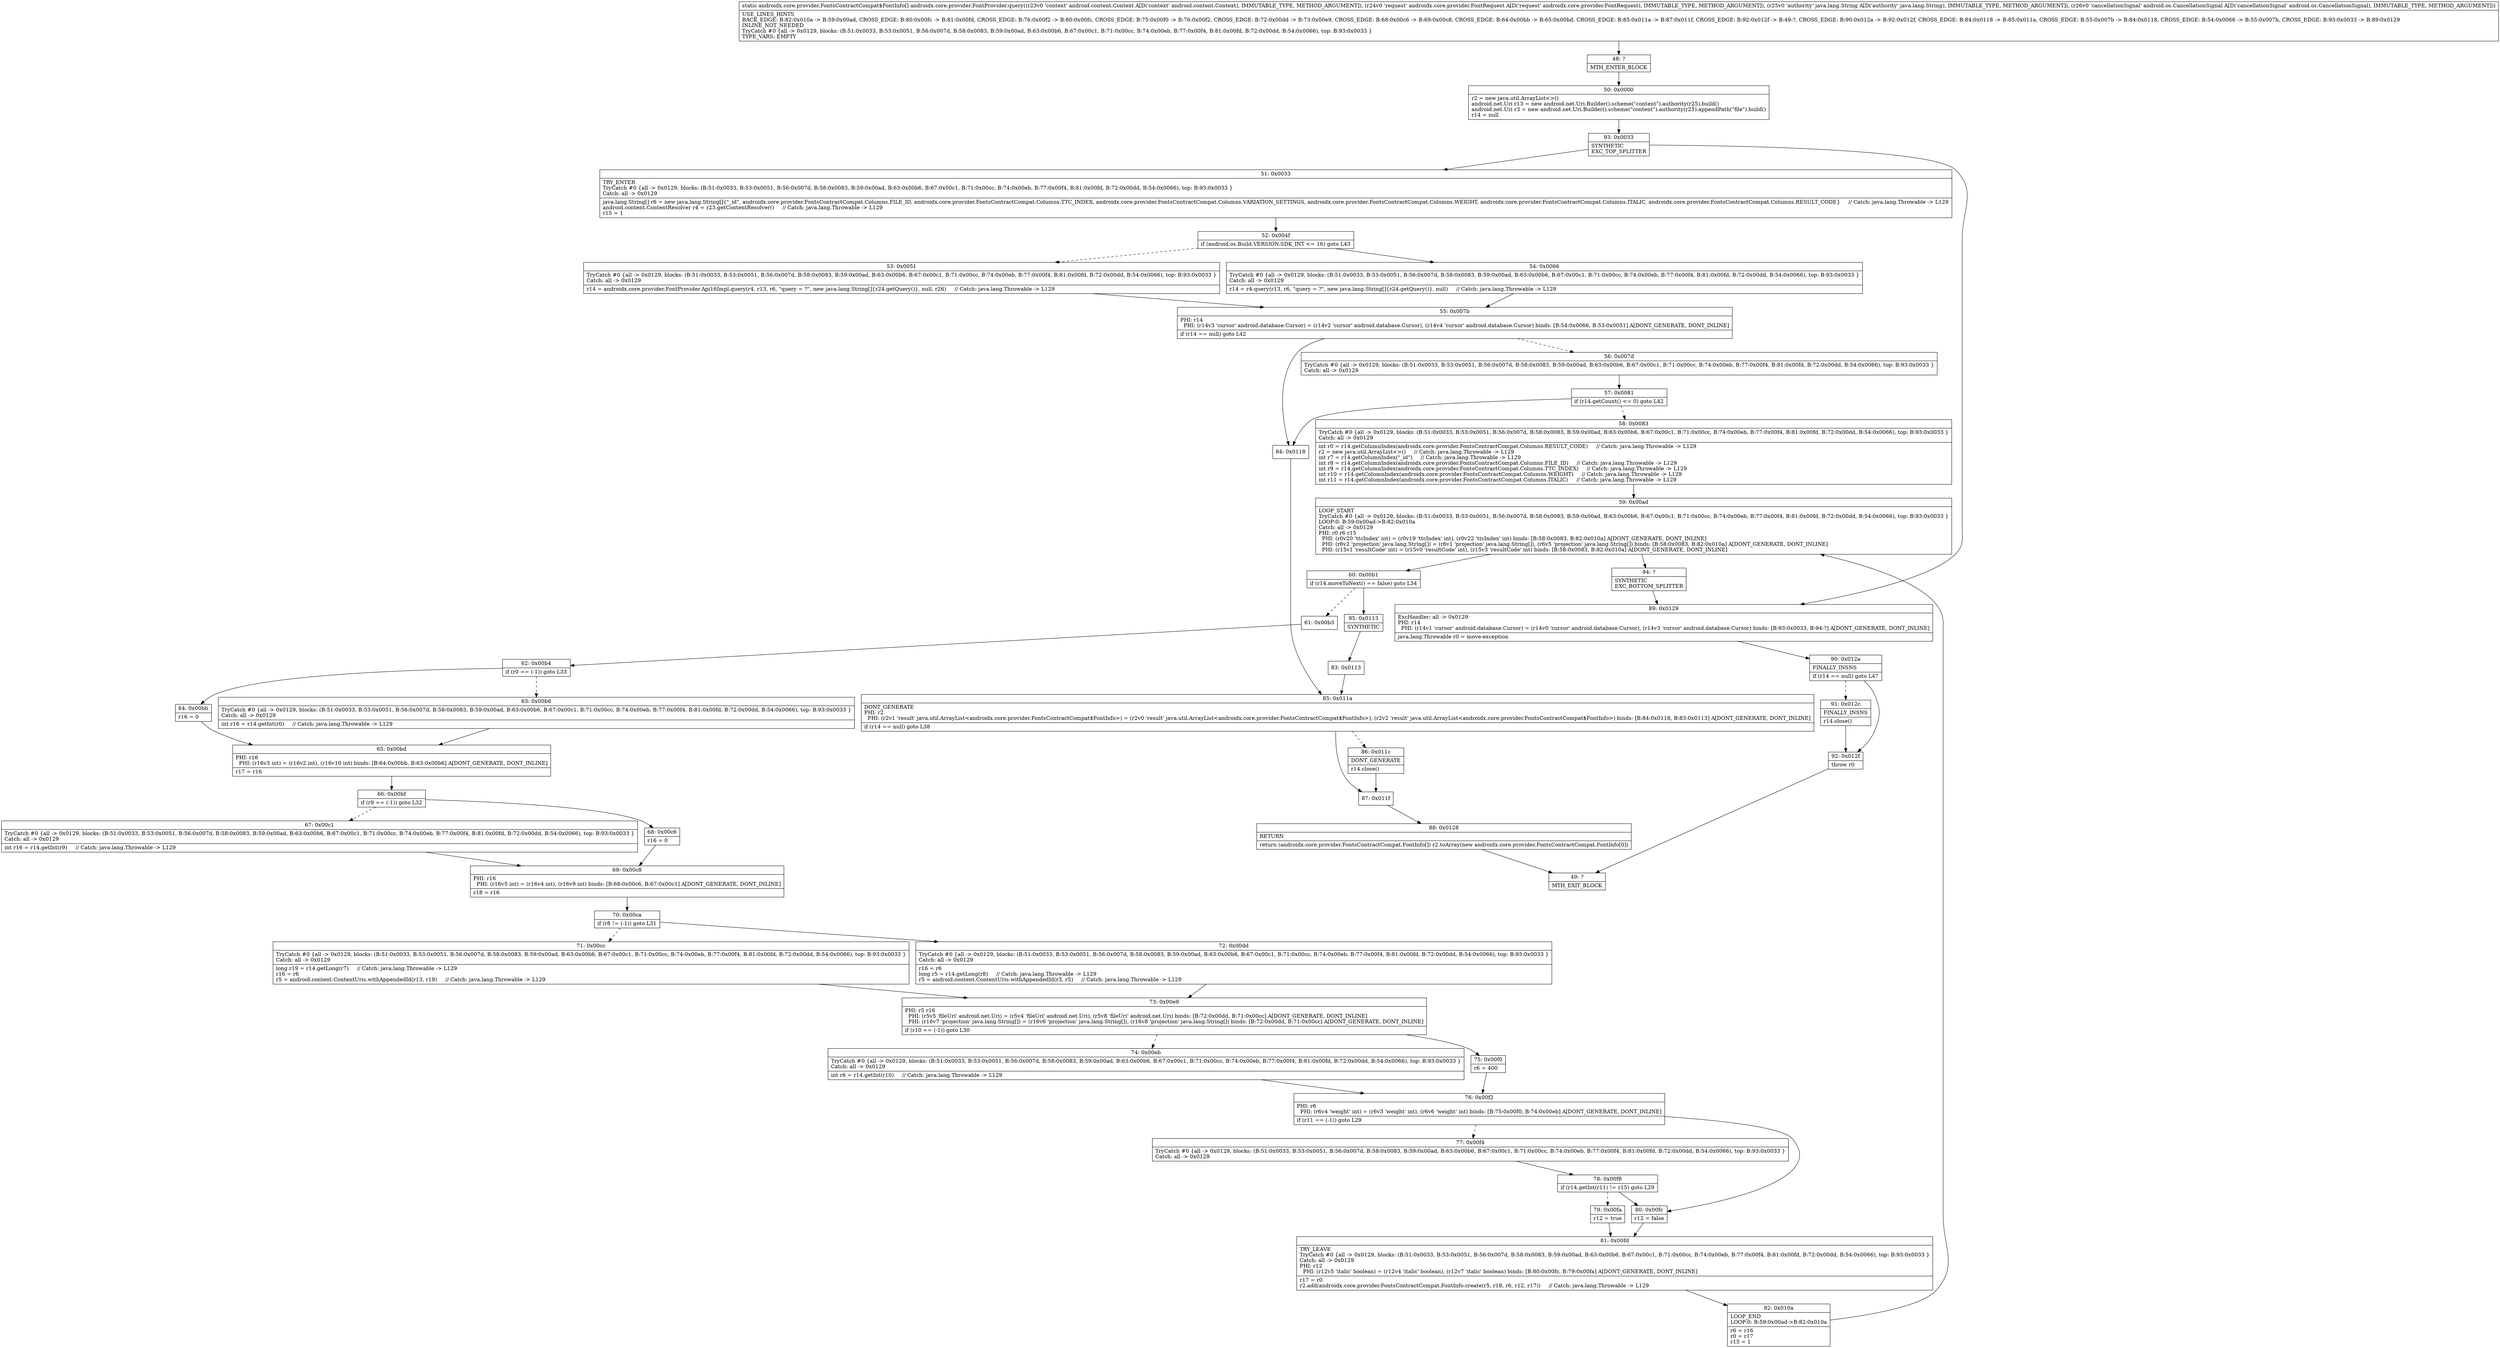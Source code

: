 digraph "CFG forandroidx.core.provider.FontProvider.query(Landroid\/content\/Context;Landroidx\/core\/provider\/FontRequest;Ljava\/lang\/String;Landroid\/os\/CancellationSignal;)[Landroidx\/core\/provider\/FontsContractCompat$FontInfo;" {
Node_48 [shape=record,label="{48\:\ ?|MTH_ENTER_BLOCK\l}"];
Node_50 [shape=record,label="{50\:\ 0x0000|r2 = new java.util.ArrayList\<\>()\landroid.net.Uri r13 = new android.net.Uri.Builder().scheme(\"content\").authority(r25).build()\landroid.net.Uri r3 = new android.net.Uri.Builder().scheme(\"content\").authority(r25).appendPath(\"file\").build()\lr14 = null\l}"];
Node_93 [shape=record,label="{93\:\ 0x0033|SYNTHETIC\lEXC_TOP_SPLITTER\l}"];
Node_51 [shape=record,label="{51\:\ 0x0033|TRY_ENTER\lTryCatch #0 \{all \-\> 0x0129, blocks: (B:51:0x0033, B:53:0x0051, B:56:0x007d, B:58:0x0083, B:59:0x00ad, B:63:0x00b6, B:67:0x00c1, B:71:0x00cc, B:74:0x00eb, B:77:0x00f4, B:81:0x00fd, B:72:0x00dd, B:54:0x0066), top: B:93:0x0033 \}\lCatch: all \-\> 0x0129\l|java.lang.String[] r6 = new java.lang.String[]\{\"_id\", androidx.core.provider.FontsContractCompat.Columns.FILE_ID, androidx.core.provider.FontsContractCompat.Columns.TTC_INDEX, androidx.core.provider.FontsContractCompat.Columns.VARIATION_SETTINGS, androidx.core.provider.FontsContractCompat.Columns.WEIGHT, androidx.core.provider.FontsContractCompat.Columns.ITALIC, androidx.core.provider.FontsContractCompat.Columns.RESULT_CODE\}     \/\/ Catch: java.lang.Throwable \-\> L129\landroid.content.ContentResolver r4 = r23.getContentResolver()     \/\/ Catch: java.lang.Throwable \-\> L129\lr15 = 1\l}"];
Node_52 [shape=record,label="{52\:\ 0x004f|if (android.os.Build.VERSION.SDK_INT \<= 16) goto L43\l}"];
Node_53 [shape=record,label="{53\:\ 0x0051|TryCatch #0 \{all \-\> 0x0129, blocks: (B:51:0x0033, B:53:0x0051, B:56:0x007d, B:58:0x0083, B:59:0x00ad, B:63:0x00b6, B:67:0x00c1, B:71:0x00cc, B:74:0x00eb, B:77:0x00f4, B:81:0x00fd, B:72:0x00dd, B:54:0x0066), top: B:93:0x0033 \}\lCatch: all \-\> 0x0129\l|r14 = androidx.core.provider.FontProvider.Api16Impl.query(r4, r13, r6, \"query = ?\", new java.lang.String[]\{r24.getQuery()\}, null, r26)     \/\/ Catch: java.lang.Throwable \-\> L129\l}"];
Node_55 [shape=record,label="{55\:\ 0x007b|PHI: r14 \l  PHI: (r14v3 'cursor' android.database.Cursor) = (r14v2 'cursor' android.database.Cursor), (r14v4 'cursor' android.database.Cursor) binds: [B:54:0x0066, B:53:0x0051] A[DONT_GENERATE, DONT_INLINE]\l|if (r14 == null) goto L42\l}"];
Node_56 [shape=record,label="{56\:\ 0x007d|TryCatch #0 \{all \-\> 0x0129, blocks: (B:51:0x0033, B:53:0x0051, B:56:0x007d, B:58:0x0083, B:59:0x00ad, B:63:0x00b6, B:67:0x00c1, B:71:0x00cc, B:74:0x00eb, B:77:0x00f4, B:81:0x00fd, B:72:0x00dd, B:54:0x0066), top: B:93:0x0033 \}\lCatch: all \-\> 0x0129\l}"];
Node_57 [shape=record,label="{57\:\ 0x0081|if (r14.getCount() \<= 0) goto L42\l}"];
Node_58 [shape=record,label="{58\:\ 0x0083|TryCatch #0 \{all \-\> 0x0129, blocks: (B:51:0x0033, B:53:0x0051, B:56:0x007d, B:58:0x0083, B:59:0x00ad, B:63:0x00b6, B:67:0x00c1, B:71:0x00cc, B:74:0x00eb, B:77:0x00f4, B:81:0x00fd, B:72:0x00dd, B:54:0x0066), top: B:93:0x0033 \}\lCatch: all \-\> 0x0129\l|int r0 = r14.getColumnIndex(androidx.core.provider.FontsContractCompat.Columns.RESULT_CODE)     \/\/ Catch: java.lang.Throwable \-\> L129\lr2 = new java.util.ArrayList\<\>()     \/\/ Catch: java.lang.Throwable \-\> L129\lint r7 = r14.getColumnIndex(\"_id\")     \/\/ Catch: java.lang.Throwable \-\> L129\lint r8 = r14.getColumnIndex(androidx.core.provider.FontsContractCompat.Columns.FILE_ID)     \/\/ Catch: java.lang.Throwable \-\> L129\lint r9 = r14.getColumnIndex(androidx.core.provider.FontsContractCompat.Columns.TTC_INDEX)     \/\/ Catch: java.lang.Throwable \-\> L129\lint r10 = r14.getColumnIndex(androidx.core.provider.FontsContractCompat.Columns.WEIGHT)     \/\/ Catch: java.lang.Throwable \-\> L129\lint r11 = r14.getColumnIndex(androidx.core.provider.FontsContractCompat.Columns.ITALIC)     \/\/ Catch: java.lang.Throwable \-\> L129\l}"];
Node_59 [shape=record,label="{59\:\ 0x00ad|LOOP_START\lTryCatch #0 \{all \-\> 0x0129, blocks: (B:51:0x0033, B:53:0x0051, B:56:0x007d, B:58:0x0083, B:59:0x00ad, B:63:0x00b6, B:67:0x00c1, B:71:0x00cc, B:74:0x00eb, B:77:0x00f4, B:81:0x00fd, B:72:0x00dd, B:54:0x0066), top: B:93:0x0033 \}\lLOOP:0: B:59:0x00ad\-\>B:82:0x010a\lCatch: all \-\> 0x0129\lPHI: r0 r6 r15 \l  PHI: (r0v20 'ttcIndex' int) = (r0v19 'ttcIndex' int), (r0v22 'ttcIndex' int) binds: [B:58:0x0083, B:82:0x010a] A[DONT_GENERATE, DONT_INLINE]\l  PHI: (r6v2 'projection' java.lang.String[]) = (r6v1 'projection' java.lang.String[]), (r6v5 'projection' java.lang.String[]) binds: [B:58:0x0083, B:82:0x010a] A[DONT_GENERATE, DONT_INLINE]\l  PHI: (r15v1 'resultCode' int) = (r15v0 'resultCode' int), (r15v3 'resultCode' int) binds: [B:58:0x0083, B:82:0x010a] A[DONT_GENERATE, DONT_INLINE]\l}"];
Node_60 [shape=record,label="{60\:\ 0x00b1|if (r14.moveToNext() == false) goto L34\l}"];
Node_61 [shape=record,label="{61\:\ 0x00b3}"];
Node_62 [shape=record,label="{62\:\ 0x00b4|if (r0 == (\-1)) goto L33\l}"];
Node_63 [shape=record,label="{63\:\ 0x00b6|TryCatch #0 \{all \-\> 0x0129, blocks: (B:51:0x0033, B:53:0x0051, B:56:0x007d, B:58:0x0083, B:59:0x00ad, B:63:0x00b6, B:67:0x00c1, B:71:0x00cc, B:74:0x00eb, B:77:0x00f4, B:81:0x00fd, B:72:0x00dd, B:54:0x0066), top: B:93:0x0033 \}\lCatch: all \-\> 0x0129\l|int r16 = r14.getInt(r0)     \/\/ Catch: java.lang.Throwable \-\> L129\l}"];
Node_65 [shape=record,label="{65\:\ 0x00bd|PHI: r16 \l  PHI: (r16v3 int) = (r16v2 int), (r16v10 int) binds: [B:64:0x00bb, B:63:0x00b6] A[DONT_GENERATE, DONT_INLINE]\l|r17 = r16\l}"];
Node_66 [shape=record,label="{66\:\ 0x00bf|if (r9 == (\-1)) goto L32\l}"];
Node_67 [shape=record,label="{67\:\ 0x00c1|TryCatch #0 \{all \-\> 0x0129, blocks: (B:51:0x0033, B:53:0x0051, B:56:0x007d, B:58:0x0083, B:59:0x00ad, B:63:0x00b6, B:67:0x00c1, B:71:0x00cc, B:74:0x00eb, B:77:0x00f4, B:81:0x00fd, B:72:0x00dd, B:54:0x0066), top: B:93:0x0033 \}\lCatch: all \-\> 0x0129\l|int r16 = r14.getInt(r9)     \/\/ Catch: java.lang.Throwable \-\> L129\l}"];
Node_69 [shape=record,label="{69\:\ 0x00c8|PHI: r16 \l  PHI: (r16v5 int) = (r16v4 int), (r16v9 int) binds: [B:68:0x00c6, B:67:0x00c1] A[DONT_GENERATE, DONT_INLINE]\l|r18 = r16\l}"];
Node_70 [shape=record,label="{70\:\ 0x00ca|if (r8 != (\-1)) goto L31\l}"];
Node_71 [shape=record,label="{71\:\ 0x00cc|TryCatch #0 \{all \-\> 0x0129, blocks: (B:51:0x0033, B:53:0x0051, B:56:0x007d, B:58:0x0083, B:59:0x00ad, B:63:0x00b6, B:67:0x00c1, B:71:0x00cc, B:74:0x00eb, B:77:0x00f4, B:81:0x00fd, B:72:0x00dd, B:54:0x0066), top: B:93:0x0033 \}\lCatch: all \-\> 0x0129\l|long r19 = r14.getLong(r7)     \/\/ Catch: java.lang.Throwable \-\> L129\lr16 = r6\lr5 = android.content.ContentUris.withAppendedId(r13, r19)     \/\/ Catch: java.lang.Throwable \-\> L129\l}"];
Node_73 [shape=record,label="{73\:\ 0x00e9|PHI: r5 r16 \l  PHI: (r5v5 'fileUri' android.net.Uri) = (r5v4 'fileUri' android.net.Uri), (r5v8 'fileUri' android.net.Uri) binds: [B:72:0x00dd, B:71:0x00cc] A[DONT_GENERATE, DONT_INLINE]\l  PHI: (r16v7 'projection' java.lang.String[]) = (r16v6 'projection' java.lang.String[]), (r16v8 'projection' java.lang.String[]) binds: [B:72:0x00dd, B:71:0x00cc] A[DONT_GENERATE, DONT_INLINE]\l|if (r10 == (\-1)) goto L30\l}"];
Node_74 [shape=record,label="{74\:\ 0x00eb|TryCatch #0 \{all \-\> 0x0129, blocks: (B:51:0x0033, B:53:0x0051, B:56:0x007d, B:58:0x0083, B:59:0x00ad, B:63:0x00b6, B:67:0x00c1, B:71:0x00cc, B:74:0x00eb, B:77:0x00f4, B:81:0x00fd, B:72:0x00dd, B:54:0x0066), top: B:93:0x0033 \}\lCatch: all \-\> 0x0129\l|int r6 = r14.getInt(r10)     \/\/ Catch: java.lang.Throwable \-\> L129\l}"];
Node_76 [shape=record,label="{76\:\ 0x00f2|PHI: r6 \l  PHI: (r6v4 'weight' int) = (r6v3 'weight' int), (r6v6 'weight' int) binds: [B:75:0x00f0, B:74:0x00eb] A[DONT_GENERATE, DONT_INLINE]\l|if (r11 == (\-1)) goto L29\l}"];
Node_77 [shape=record,label="{77\:\ 0x00f4|TryCatch #0 \{all \-\> 0x0129, blocks: (B:51:0x0033, B:53:0x0051, B:56:0x007d, B:58:0x0083, B:59:0x00ad, B:63:0x00b6, B:67:0x00c1, B:71:0x00cc, B:74:0x00eb, B:77:0x00f4, B:81:0x00fd, B:72:0x00dd, B:54:0x0066), top: B:93:0x0033 \}\lCatch: all \-\> 0x0129\l}"];
Node_78 [shape=record,label="{78\:\ 0x00f8|if (r14.getInt(r11) != r15) goto L29\l}"];
Node_79 [shape=record,label="{79\:\ 0x00fa|r12 = true\l}"];
Node_81 [shape=record,label="{81\:\ 0x00fd|TRY_LEAVE\lTryCatch #0 \{all \-\> 0x0129, blocks: (B:51:0x0033, B:53:0x0051, B:56:0x007d, B:58:0x0083, B:59:0x00ad, B:63:0x00b6, B:67:0x00c1, B:71:0x00cc, B:74:0x00eb, B:77:0x00f4, B:81:0x00fd, B:72:0x00dd, B:54:0x0066), top: B:93:0x0033 \}\lCatch: all \-\> 0x0129\lPHI: r12 \l  PHI: (r12v5 'italic' boolean) = (r12v4 'italic' boolean), (r12v7 'italic' boolean) binds: [B:80:0x00fc, B:79:0x00fa] A[DONT_GENERATE, DONT_INLINE]\l|r17 = r0\lr2.add(androidx.core.provider.FontsContractCompat.FontInfo.create(r5, r18, r6, r12, r17))     \/\/ Catch: java.lang.Throwable \-\> L129\l}"];
Node_82 [shape=record,label="{82\:\ 0x010a|LOOP_END\lLOOP:0: B:59:0x00ad\-\>B:82:0x010a\l|r6 = r16\lr0 = r17\lr15 = 1\l}"];
Node_80 [shape=record,label="{80\:\ 0x00fc|r12 = false\l}"];
Node_75 [shape=record,label="{75\:\ 0x00f0|r6 = 400\l}"];
Node_72 [shape=record,label="{72\:\ 0x00dd|TryCatch #0 \{all \-\> 0x0129, blocks: (B:51:0x0033, B:53:0x0051, B:56:0x007d, B:58:0x0083, B:59:0x00ad, B:63:0x00b6, B:67:0x00c1, B:71:0x00cc, B:74:0x00eb, B:77:0x00f4, B:81:0x00fd, B:72:0x00dd, B:54:0x0066), top: B:93:0x0033 \}\lCatch: all \-\> 0x0129\l|r16 = r6\llong r5 = r14.getLong(r8)     \/\/ Catch: java.lang.Throwable \-\> L129\lr5 = android.content.ContentUris.withAppendedId(r3, r5)     \/\/ Catch: java.lang.Throwable \-\> L129\l}"];
Node_68 [shape=record,label="{68\:\ 0x00c6|r16 = 0\l}"];
Node_64 [shape=record,label="{64\:\ 0x00bb|r16 = 0\l}"];
Node_95 [shape=record,label="{95\:\ 0x0113|SYNTHETIC\l}"];
Node_83 [shape=record,label="{83\:\ 0x0113}"];
Node_85 [shape=record,label="{85\:\ 0x011a|DONT_GENERATE\lPHI: r2 \l  PHI: (r2v1 'result' java.util.ArrayList\<androidx.core.provider.FontsContractCompat$FontInfo\>) = (r2v0 'result' java.util.ArrayList\<androidx.core.provider.FontsContractCompat$FontInfo\>), (r2v2 'result' java.util.ArrayList\<androidx.core.provider.FontsContractCompat$FontInfo\>) binds: [B:84:0x0118, B:83:0x0113] A[DONT_GENERATE, DONT_INLINE]\l|if (r14 == null) goto L38\l}"];
Node_86 [shape=record,label="{86\:\ 0x011c|DONT_GENERATE\l|r14.close()\l}"];
Node_87 [shape=record,label="{87\:\ 0x011f}"];
Node_88 [shape=record,label="{88\:\ 0x0128|RETURN\l|return (androidx.core.provider.FontsContractCompat.FontInfo[]) r2.toArray(new androidx.core.provider.FontsContractCompat.FontInfo[0])\l}"];
Node_49 [shape=record,label="{49\:\ ?|MTH_EXIT_BLOCK\l}"];
Node_94 [shape=record,label="{94\:\ ?|SYNTHETIC\lEXC_BOTTOM_SPLITTER\l}"];
Node_84 [shape=record,label="{84\:\ 0x0118}"];
Node_54 [shape=record,label="{54\:\ 0x0066|TryCatch #0 \{all \-\> 0x0129, blocks: (B:51:0x0033, B:53:0x0051, B:56:0x007d, B:58:0x0083, B:59:0x00ad, B:63:0x00b6, B:67:0x00c1, B:71:0x00cc, B:74:0x00eb, B:77:0x00f4, B:81:0x00fd, B:72:0x00dd, B:54:0x0066), top: B:93:0x0033 \}\lCatch: all \-\> 0x0129\l|r14 = r4.query(r13, r6, \"query = ?\", new java.lang.String[]\{r24.getQuery()\}, null)     \/\/ Catch: java.lang.Throwable \-\> L129\l}"];
Node_89 [shape=record,label="{89\:\ 0x0129|ExcHandler: all \-\> 0x0129\lPHI: r14 \l  PHI: (r14v1 'cursor' android.database.Cursor) = (r14v0 'cursor' android.database.Cursor), (r14v3 'cursor' android.database.Cursor) binds: [B:93:0x0033, B:94:?] A[DONT_GENERATE, DONT_INLINE]\l|java.lang.Throwable r0 = move\-exception\l}"];
Node_90 [shape=record,label="{90\:\ 0x012a|FINALLY_INSNS\l|if (r14 == null) goto L47\l}"];
Node_91 [shape=record,label="{91\:\ 0x012c|FINALLY_INSNS\l|r14.close()\l}"];
Node_92 [shape=record,label="{92\:\ 0x012f|throw r0\l}"];
MethodNode[shape=record,label="{static androidx.core.provider.FontsContractCompat$FontInfo[] androidx.core.provider.FontProvider.query((r23v0 'context' android.content.Context A[D('context' android.content.Context), IMMUTABLE_TYPE, METHOD_ARGUMENT]), (r24v0 'request' androidx.core.provider.FontRequest A[D('request' androidx.core.provider.FontRequest), IMMUTABLE_TYPE, METHOD_ARGUMENT]), (r25v0 'authority' java.lang.String A[D('authority' java.lang.String), IMMUTABLE_TYPE, METHOD_ARGUMENT]), (r26v0 'cancellationSignal' android.os.CancellationSignal A[D('cancellationSignal' android.os.CancellationSignal), IMMUTABLE_TYPE, METHOD_ARGUMENT]))  | USE_LINES_HINTS\lBACK_EDGE: B:82:0x010a \-\> B:59:0x00ad, CROSS_EDGE: B:80:0x00fc \-\> B:81:0x00fd, CROSS_EDGE: B:76:0x00f2 \-\> B:80:0x00fc, CROSS_EDGE: B:75:0x00f0 \-\> B:76:0x00f2, CROSS_EDGE: B:72:0x00dd \-\> B:73:0x00e9, CROSS_EDGE: B:68:0x00c6 \-\> B:69:0x00c8, CROSS_EDGE: B:64:0x00bb \-\> B:65:0x00bd, CROSS_EDGE: B:85:0x011a \-\> B:87:0x011f, CROSS_EDGE: B:92:0x012f \-\> B:49:?, CROSS_EDGE: B:90:0x012a \-\> B:92:0x012f, CROSS_EDGE: B:84:0x0118 \-\> B:85:0x011a, CROSS_EDGE: B:55:0x007b \-\> B:84:0x0118, CROSS_EDGE: B:54:0x0066 \-\> B:55:0x007b, CROSS_EDGE: B:93:0x0033 \-\> B:89:0x0129\lINLINE_NOT_NEEDED\lTryCatch #0 \{all \-\> 0x0129, blocks: (B:51:0x0033, B:53:0x0051, B:56:0x007d, B:58:0x0083, B:59:0x00ad, B:63:0x00b6, B:67:0x00c1, B:71:0x00cc, B:74:0x00eb, B:77:0x00f4, B:81:0x00fd, B:72:0x00dd, B:54:0x0066), top: B:93:0x0033 \}\lTYPE_VARS: EMPTY\l}"];
MethodNode -> Node_48;Node_48 -> Node_50;
Node_50 -> Node_93;
Node_93 -> Node_51;
Node_93 -> Node_89;
Node_51 -> Node_52;
Node_52 -> Node_53[style=dashed];
Node_52 -> Node_54;
Node_53 -> Node_55;
Node_55 -> Node_56[style=dashed];
Node_55 -> Node_84;
Node_56 -> Node_57;
Node_57 -> Node_58[style=dashed];
Node_57 -> Node_84;
Node_58 -> Node_59;
Node_59 -> Node_60;
Node_59 -> Node_94;
Node_60 -> Node_61[style=dashed];
Node_60 -> Node_95;
Node_61 -> Node_62;
Node_62 -> Node_63[style=dashed];
Node_62 -> Node_64;
Node_63 -> Node_65;
Node_65 -> Node_66;
Node_66 -> Node_67[style=dashed];
Node_66 -> Node_68;
Node_67 -> Node_69;
Node_69 -> Node_70;
Node_70 -> Node_71[style=dashed];
Node_70 -> Node_72;
Node_71 -> Node_73;
Node_73 -> Node_74[style=dashed];
Node_73 -> Node_75;
Node_74 -> Node_76;
Node_76 -> Node_77[style=dashed];
Node_76 -> Node_80;
Node_77 -> Node_78;
Node_78 -> Node_79[style=dashed];
Node_78 -> Node_80;
Node_79 -> Node_81;
Node_81 -> Node_82;
Node_82 -> Node_59;
Node_80 -> Node_81;
Node_75 -> Node_76;
Node_72 -> Node_73;
Node_68 -> Node_69;
Node_64 -> Node_65;
Node_95 -> Node_83;
Node_83 -> Node_85;
Node_85 -> Node_86[style=dashed];
Node_85 -> Node_87;
Node_86 -> Node_87;
Node_87 -> Node_88;
Node_88 -> Node_49;
Node_94 -> Node_89;
Node_84 -> Node_85;
Node_54 -> Node_55;
Node_89 -> Node_90;
Node_90 -> Node_91[style=dashed];
Node_90 -> Node_92;
Node_91 -> Node_92;
Node_92 -> Node_49;
}

